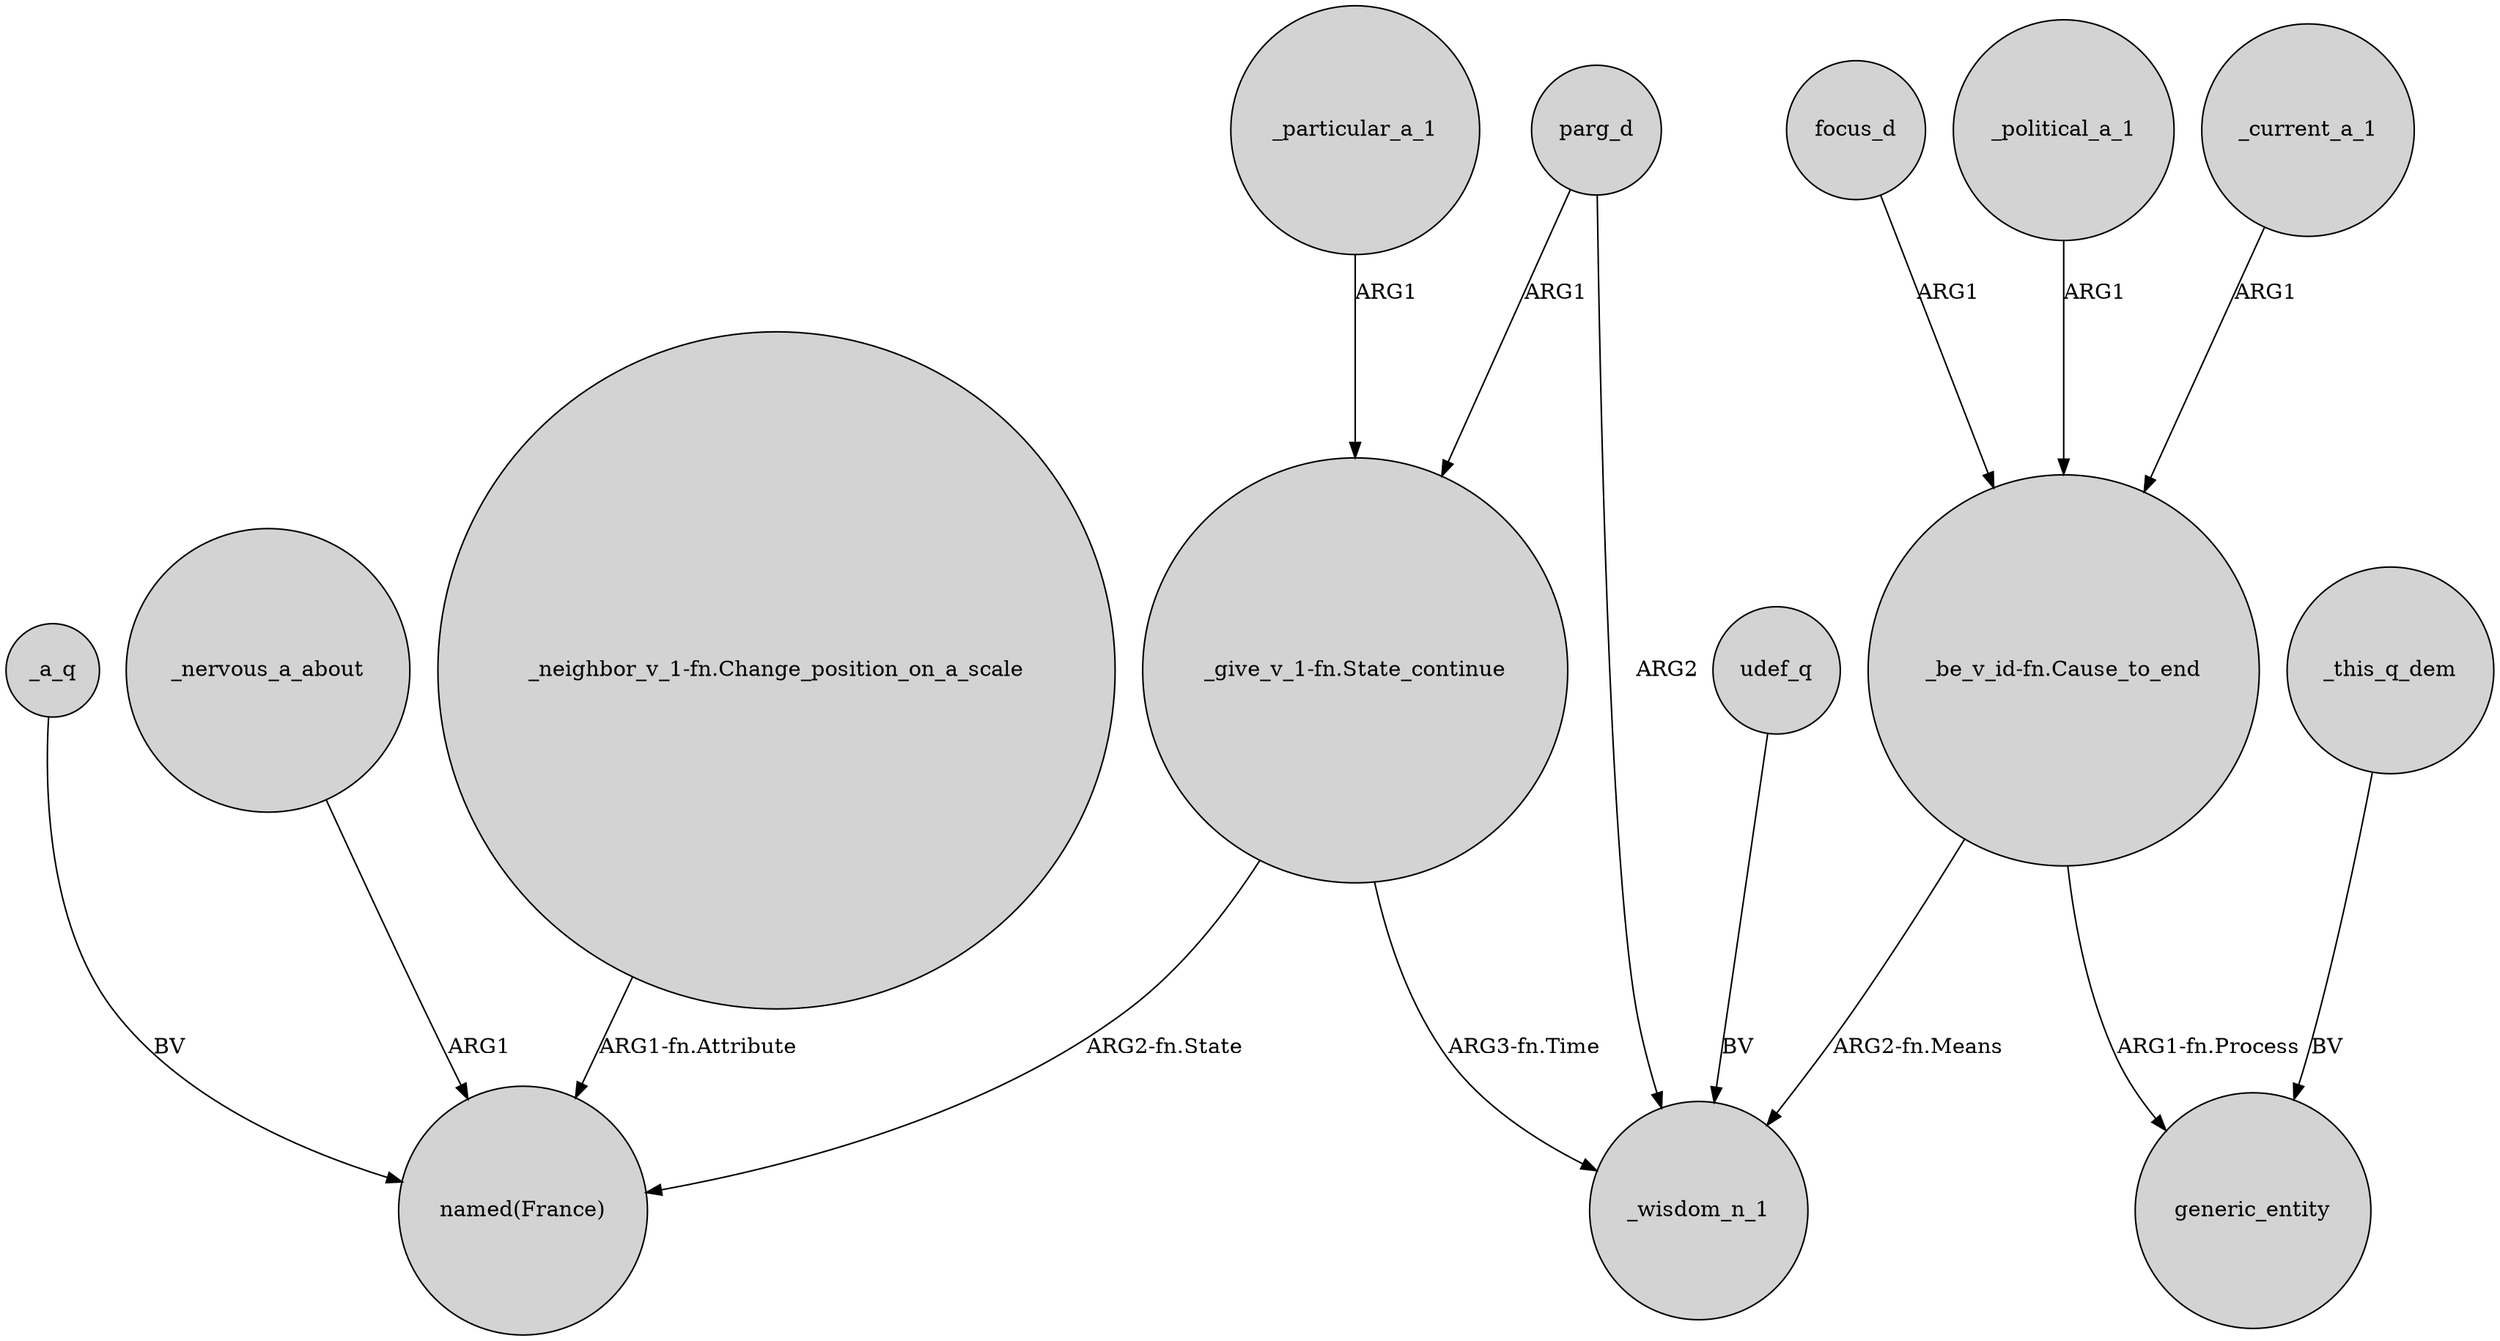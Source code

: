 digraph {
	node [shape=circle style=filled]
	"_give_v_1-fn.State_continue" -> "named(France)" [label="ARG2-fn.State"]
	parg_d -> "_give_v_1-fn.State_continue" [label=ARG1]
	focus_d -> "_be_v_id-fn.Cause_to_end" [label=ARG1]
	"_neighbor_v_1-fn.Change_position_on_a_scale" -> "named(France)" [label="ARG1-fn.Attribute"]
	parg_d -> _wisdom_n_1 [label=ARG2]
	_a_q -> "named(France)" [label=BV]
	udef_q -> _wisdom_n_1 [label=BV]
	"_be_v_id-fn.Cause_to_end" -> generic_entity [label="ARG1-fn.Process"]
	"_give_v_1-fn.State_continue" -> _wisdom_n_1 [label="ARG3-fn.Time"]
	_particular_a_1 -> "_give_v_1-fn.State_continue" [label=ARG1]
	"_be_v_id-fn.Cause_to_end" -> _wisdom_n_1 [label="ARG2-fn.Means"]
	_political_a_1 -> "_be_v_id-fn.Cause_to_end" [label=ARG1]
	_nervous_a_about -> "named(France)" [label=ARG1]
	_this_q_dem -> generic_entity [label=BV]
	_current_a_1 -> "_be_v_id-fn.Cause_to_end" [label=ARG1]
}
